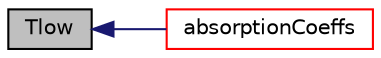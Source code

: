 digraph "Tlow"
{
  bgcolor="transparent";
  edge [fontname="Helvetica",fontsize="10",labelfontname="Helvetica",labelfontsize="10"];
  node [fontname="Helvetica",fontsize="10",shape=record];
  rankdir="LR";
  Node947 [label="Tlow",height=0.2,width=0.4,color="black", fillcolor="grey75", style="filled", fontcolor="black"];
  Node947 -> Node948 [dir="back",color="midnightblue",fontsize="10",style="solid",fontname="Helvetica"];
  Node948 [label="absorptionCoeffs",height=0.2,width=0.4,color="red",URL="$a31349.html#a90801abef1106957bb62e7ded751381a"];
}
